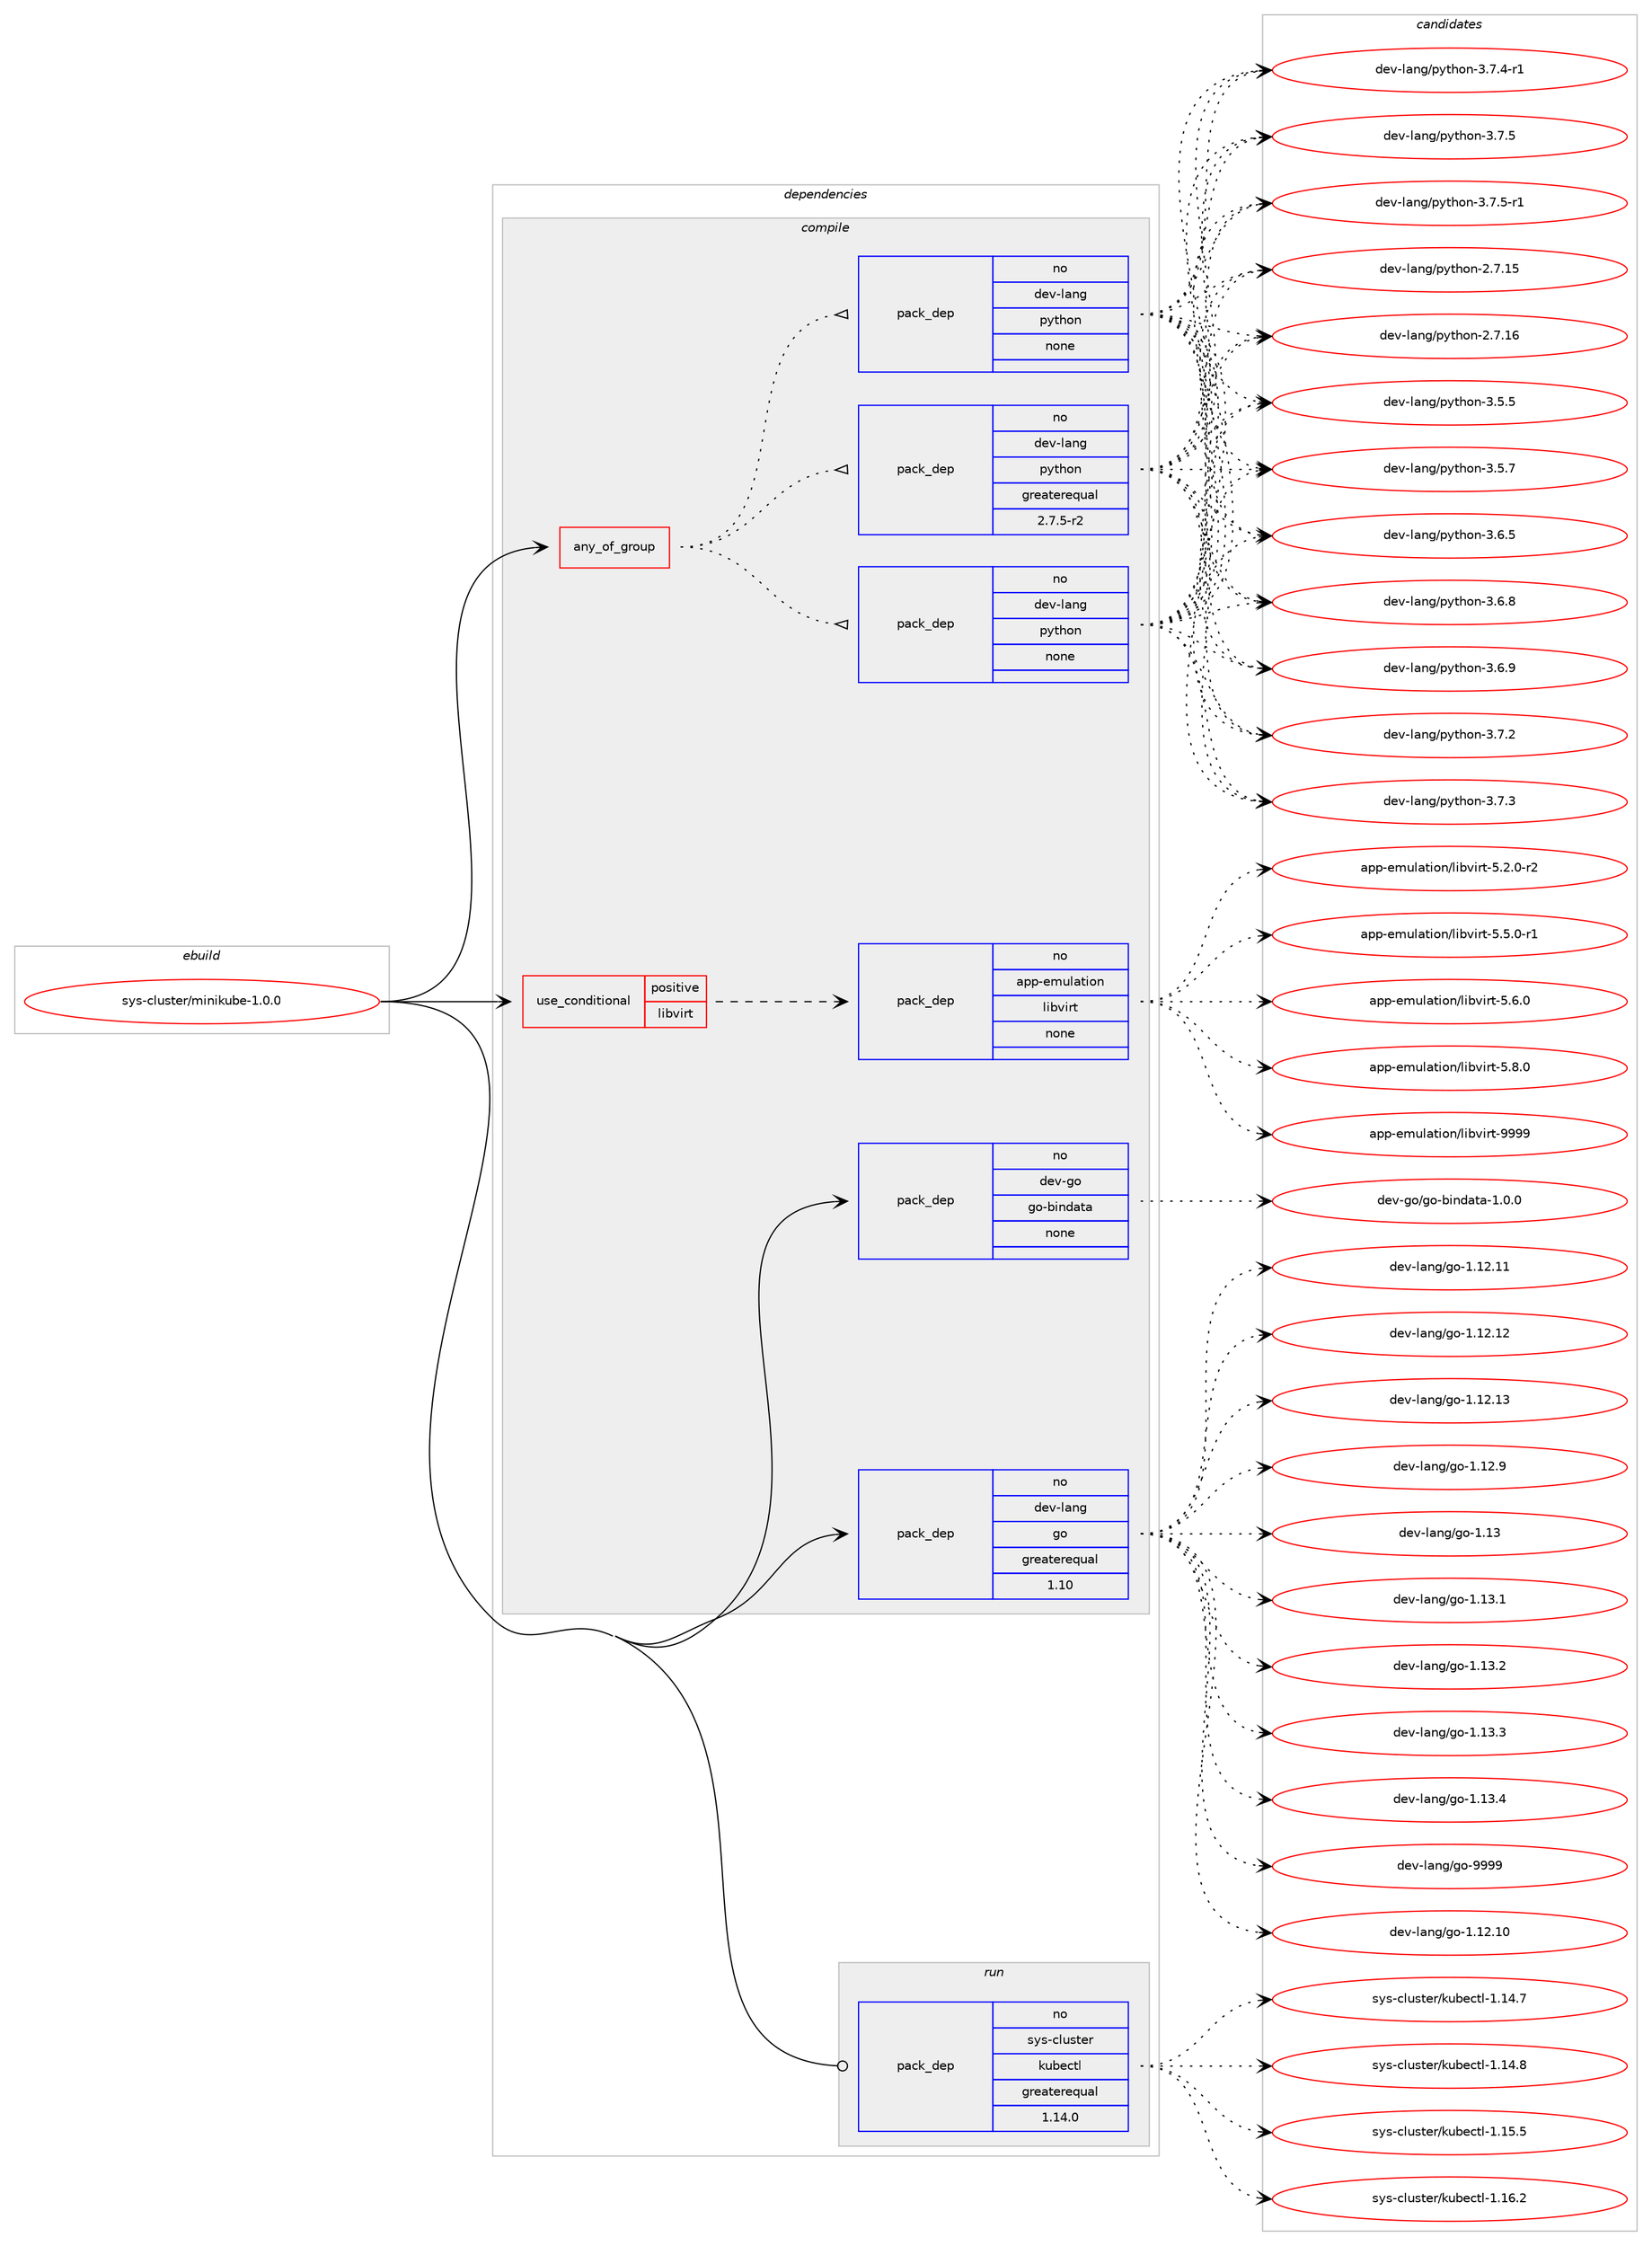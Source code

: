 digraph prolog {

# *************
# Graph options
# *************

newrank=true;
concentrate=true;
compound=true;
graph [rankdir=LR,fontname=Helvetica,fontsize=10,ranksep=1.5];#, ranksep=2.5, nodesep=0.2];
edge  [arrowhead=vee];
node  [fontname=Helvetica,fontsize=10];

# **********
# The ebuild
# **********

subgraph cluster_leftcol {
color=gray;
rank=same;
label=<<i>ebuild</i>>;
id [label="sys-cluster/minikube-1.0.0", color=red, width=4, href="../sys-cluster/minikube-1.0.0.svg"];
}

# ****************
# The dependencies
# ****************

subgraph cluster_midcol {
color=gray;
label=<<i>dependencies</i>>;
subgraph cluster_compile {
fillcolor="#eeeeee";
style=filled;
label=<<i>compile</i>>;
subgraph any14991 {
dependency885210 [label=<<TABLE BORDER="0" CELLBORDER="1" CELLSPACING="0" CELLPADDING="4"><TR><TD CELLPADDING="10">any_of_group</TD></TR></TABLE>>, shape=none, color=red];subgraph pack656694 {
dependency885211 [label=<<TABLE BORDER="0" CELLBORDER="1" CELLSPACING="0" CELLPADDING="4" WIDTH="220"><TR><TD ROWSPAN="6" CELLPADDING="30">pack_dep</TD></TR><TR><TD WIDTH="110">no</TD></TR><TR><TD>dev-lang</TD></TR><TR><TD>python</TD></TR><TR><TD>none</TD></TR><TR><TD></TD></TR></TABLE>>, shape=none, color=blue];
}
dependency885210:e -> dependency885211:w [weight=20,style="dotted",arrowhead="oinv"];
subgraph pack656695 {
dependency885212 [label=<<TABLE BORDER="0" CELLBORDER="1" CELLSPACING="0" CELLPADDING="4" WIDTH="220"><TR><TD ROWSPAN="6" CELLPADDING="30">pack_dep</TD></TR><TR><TD WIDTH="110">no</TD></TR><TR><TD>dev-lang</TD></TR><TR><TD>python</TD></TR><TR><TD>none</TD></TR><TR><TD></TD></TR></TABLE>>, shape=none, color=blue];
}
dependency885210:e -> dependency885212:w [weight=20,style="dotted",arrowhead="oinv"];
subgraph pack656696 {
dependency885213 [label=<<TABLE BORDER="0" CELLBORDER="1" CELLSPACING="0" CELLPADDING="4" WIDTH="220"><TR><TD ROWSPAN="6" CELLPADDING="30">pack_dep</TD></TR><TR><TD WIDTH="110">no</TD></TR><TR><TD>dev-lang</TD></TR><TR><TD>python</TD></TR><TR><TD>greaterequal</TD></TR><TR><TD>2.7.5-r2</TD></TR></TABLE>>, shape=none, color=blue];
}
dependency885210:e -> dependency885213:w [weight=20,style="dotted",arrowhead="oinv"];
}
id:e -> dependency885210:w [weight=20,style="solid",arrowhead="vee"];
subgraph cond212996 {
dependency885214 [label=<<TABLE BORDER="0" CELLBORDER="1" CELLSPACING="0" CELLPADDING="4"><TR><TD ROWSPAN="3" CELLPADDING="10">use_conditional</TD></TR><TR><TD>positive</TD></TR><TR><TD>libvirt</TD></TR></TABLE>>, shape=none, color=red];
subgraph pack656697 {
dependency885215 [label=<<TABLE BORDER="0" CELLBORDER="1" CELLSPACING="0" CELLPADDING="4" WIDTH="220"><TR><TD ROWSPAN="6" CELLPADDING="30">pack_dep</TD></TR><TR><TD WIDTH="110">no</TD></TR><TR><TD>app-emulation</TD></TR><TR><TD>libvirt</TD></TR><TR><TD>none</TD></TR><TR><TD></TD></TR></TABLE>>, shape=none, color=blue];
}
dependency885214:e -> dependency885215:w [weight=20,style="dashed",arrowhead="vee"];
}
id:e -> dependency885214:w [weight=20,style="solid",arrowhead="vee"];
subgraph pack656698 {
dependency885216 [label=<<TABLE BORDER="0" CELLBORDER="1" CELLSPACING="0" CELLPADDING="4" WIDTH="220"><TR><TD ROWSPAN="6" CELLPADDING="30">pack_dep</TD></TR><TR><TD WIDTH="110">no</TD></TR><TR><TD>dev-go</TD></TR><TR><TD>go-bindata</TD></TR><TR><TD>none</TD></TR><TR><TD></TD></TR></TABLE>>, shape=none, color=blue];
}
id:e -> dependency885216:w [weight=20,style="solid",arrowhead="vee"];
subgraph pack656699 {
dependency885217 [label=<<TABLE BORDER="0" CELLBORDER="1" CELLSPACING="0" CELLPADDING="4" WIDTH="220"><TR><TD ROWSPAN="6" CELLPADDING="30">pack_dep</TD></TR><TR><TD WIDTH="110">no</TD></TR><TR><TD>dev-lang</TD></TR><TR><TD>go</TD></TR><TR><TD>greaterequal</TD></TR><TR><TD>1.10</TD></TR></TABLE>>, shape=none, color=blue];
}
id:e -> dependency885217:w [weight=20,style="solid",arrowhead="vee"];
}
subgraph cluster_compileandrun {
fillcolor="#eeeeee";
style=filled;
label=<<i>compile and run</i>>;
}
subgraph cluster_run {
fillcolor="#eeeeee";
style=filled;
label=<<i>run</i>>;
subgraph pack656700 {
dependency885218 [label=<<TABLE BORDER="0" CELLBORDER="1" CELLSPACING="0" CELLPADDING="4" WIDTH="220"><TR><TD ROWSPAN="6" CELLPADDING="30">pack_dep</TD></TR><TR><TD WIDTH="110">no</TD></TR><TR><TD>sys-cluster</TD></TR><TR><TD>kubectl</TD></TR><TR><TD>greaterequal</TD></TR><TR><TD>1.14.0</TD></TR></TABLE>>, shape=none, color=blue];
}
id:e -> dependency885218:w [weight=20,style="solid",arrowhead="odot"];
}
}

# **************
# The candidates
# **************

subgraph cluster_choices {
rank=same;
color=gray;
label=<<i>candidates</i>>;

subgraph choice656694 {
color=black;
nodesep=1;
choice10010111845108971101034711212111610411111045504655464953 [label="dev-lang/python-2.7.15", color=red, width=4,href="../dev-lang/python-2.7.15.svg"];
choice10010111845108971101034711212111610411111045504655464954 [label="dev-lang/python-2.7.16", color=red, width=4,href="../dev-lang/python-2.7.16.svg"];
choice100101118451089711010347112121116104111110455146534653 [label="dev-lang/python-3.5.5", color=red, width=4,href="../dev-lang/python-3.5.5.svg"];
choice100101118451089711010347112121116104111110455146534655 [label="dev-lang/python-3.5.7", color=red, width=4,href="../dev-lang/python-3.5.7.svg"];
choice100101118451089711010347112121116104111110455146544653 [label="dev-lang/python-3.6.5", color=red, width=4,href="../dev-lang/python-3.6.5.svg"];
choice100101118451089711010347112121116104111110455146544656 [label="dev-lang/python-3.6.8", color=red, width=4,href="../dev-lang/python-3.6.8.svg"];
choice100101118451089711010347112121116104111110455146544657 [label="dev-lang/python-3.6.9", color=red, width=4,href="../dev-lang/python-3.6.9.svg"];
choice100101118451089711010347112121116104111110455146554650 [label="dev-lang/python-3.7.2", color=red, width=4,href="../dev-lang/python-3.7.2.svg"];
choice100101118451089711010347112121116104111110455146554651 [label="dev-lang/python-3.7.3", color=red, width=4,href="../dev-lang/python-3.7.3.svg"];
choice1001011184510897110103471121211161041111104551465546524511449 [label="dev-lang/python-3.7.4-r1", color=red, width=4,href="../dev-lang/python-3.7.4-r1.svg"];
choice100101118451089711010347112121116104111110455146554653 [label="dev-lang/python-3.7.5", color=red, width=4,href="../dev-lang/python-3.7.5.svg"];
choice1001011184510897110103471121211161041111104551465546534511449 [label="dev-lang/python-3.7.5-r1", color=red, width=4,href="../dev-lang/python-3.7.5-r1.svg"];
dependency885211:e -> choice10010111845108971101034711212111610411111045504655464953:w [style=dotted,weight="100"];
dependency885211:e -> choice10010111845108971101034711212111610411111045504655464954:w [style=dotted,weight="100"];
dependency885211:e -> choice100101118451089711010347112121116104111110455146534653:w [style=dotted,weight="100"];
dependency885211:e -> choice100101118451089711010347112121116104111110455146534655:w [style=dotted,weight="100"];
dependency885211:e -> choice100101118451089711010347112121116104111110455146544653:w [style=dotted,weight="100"];
dependency885211:e -> choice100101118451089711010347112121116104111110455146544656:w [style=dotted,weight="100"];
dependency885211:e -> choice100101118451089711010347112121116104111110455146544657:w [style=dotted,weight="100"];
dependency885211:e -> choice100101118451089711010347112121116104111110455146554650:w [style=dotted,weight="100"];
dependency885211:e -> choice100101118451089711010347112121116104111110455146554651:w [style=dotted,weight="100"];
dependency885211:e -> choice1001011184510897110103471121211161041111104551465546524511449:w [style=dotted,weight="100"];
dependency885211:e -> choice100101118451089711010347112121116104111110455146554653:w [style=dotted,weight="100"];
dependency885211:e -> choice1001011184510897110103471121211161041111104551465546534511449:w [style=dotted,weight="100"];
}
subgraph choice656695 {
color=black;
nodesep=1;
choice10010111845108971101034711212111610411111045504655464953 [label="dev-lang/python-2.7.15", color=red, width=4,href="../dev-lang/python-2.7.15.svg"];
choice10010111845108971101034711212111610411111045504655464954 [label="dev-lang/python-2.7.16", color=red, width=4,href="../dev-lang/python-2.7.16.svg"];
choice100101118451089711010347112121116104111110455146534653 [label="dev-lang/python-3.5.5", color=red, width=4,href="../dev-lang/python-3.5.5.svg"];
choice100101118451089711010347112121116104111110455146534655 [label="dev-lang/python-3.5.7", color=red, width=4,href="../dev-lang/python-3.5.7.svg"];
choice100101118451089711010347112121116104111110455146544653 [label="dev-lang/python-3.6.5", color=red, width=4,href="../dev-lang/python-3.6.5.svg"];
choice100101118451089711010347112121116104111110455146544656 [label="dev-lang/python-3.6.8", color=red, width=4,href="../dev-lang/python-3.6.8.svg"];
choice100101118451089711010347112121116104111110455146544657 [label="dev-lang/python-3.6.9", color=red, width=4,href="../dev-lang/python-3.6.9.svg"];
choice100101118451089711010347112121116104111110455146554650 [label="dev-lang/python-3.7.2", color=red, width=4,href="../dev-lang/python-3.7.2.svg"];
choice100101118451089711010347112121116104111110455146554651 [label="dev-lang/python-3.7.3", color=red, width=4,href="../dev-lang/python-3.7.3.svg"];
choice1001011184510897110103471121211161041111104551465546524511449 [label="dev-lang/python-3.7.4-r1", color=red, width=4,href="../dev-lang/python-3.7.4-r1.svg"];
choice100101118451089711010347112121116104111110455146554653 [label="dev-lang/python-3.7.5", color=red, width=4,href="../dev-lang/python-3.7.5.svg"];
choice1001011184510897110103471121211161041111104551465546534511449 [label="dev-lang/python-3.7.5-r1", color=red, width=4,href="../dev-lang/python-3.7.5-r1.svg"];
dependency885212:e -> choice10010111845108971101034711212111610411111045504655464953:w [style=dotted,weight="100"];
dependency885212:e -> choice10010111845108971101034711212111610411111045504655464954:w [style=dotted,weight="100"];
dependency885212:e -> choice100101118451089711010347112121116104111110455146534653:w [style=dotted,weight="100"];
dependency885212:e -> choice100101118451089711010347112121116104111110455146534655:w [style=dotted,weight="100"];
dependency885212:e -> choice100101118451089711010347112121116104111110455146544653:w [style=dotted,weight="100"];
dependency885212:e -> choice100101118451089711010347112121116104111110455146544656:w [style=dotted,weight="100"];
dependency885212:e -> choice100101118451089711010347112121116104111110455146544657:w [style=dotted,weight="100"];
dependency885212:e -> choice100101118451089711010347112121116104111110455146554650:w [style=dotted,weight="100"];
dependency885212:e -> choice100101118451089711010347112121116104111110455146554651:w [style=dotted,weight="100"];
dependency885212:e -> choice1001011184510897110103471121211161041111104551465546524511449:w [style=dotted,weight="100"];
dependency885212:e -> choice100101118451089711010347112121116104111110455146554653:w [style=dotted,weight="100"];
dependency885212:e -> choice1001011184510897110103471121211161041111104551465546534511449:w [style=dotted,weight="100"];
}
subgraph choice656696 {
color=black;
nodesep=1;
choice10010111845108971101034711212111610411111045504655464953 [label="dev-lang/python-2.7.15", color=red, width=4,href="../dev-lang/python-2.7.15.svg"];
choice10010111845108971101034711212111610411111045504655464954 [label="dev-lang/python-2.7.16", color=red, width=4,href="../dev-lang/python-2.7.16.svg"];
choice100101118451089711010347112121116104111110455146534653 [label="dev-lang/python-3.5.5", color=red, width=4,href="../dev-lang/python-3.5.5.svg"];
choice100101118451089711010347112121116104111110455146534655 [label="dev-lang/python-3.5.7", color=red, width=4,href="../dev-lang/python-3.5.7.svg"];
choice100101118451089711010347112121116104111110455146544653 [label="dev-lang/python-3.6.5", color=red, width=4,href="../dev-lang/python-3.6.5.svg"];
choice100101118451089711010347112121116104111110455146544656 [label="dev-lang/python-3.6.8", color=red, width=4,href="../dev-lang/python-3.6.8.svg"];
choice100101118451089711010347112121116104111110455146544657 [label="dev-lang/python-3.6.9", color=red, width=4,href="../dev-lang/python-3.6.9.svg"];
choice100101118451089711010347112121116104111110455146554650 [label="dev-lang/python-3.7.2", color=red, width=4,href="../dev-lang/python-3.7.2.svg"];
choice100101118451089711010347112121116104111110455146554651 [label="dev-lang/python-3.7.3", color=red, width=4,href="../dev-lang/python-3.7.3.svg"];
choice1001011184510897110103471121211161041111104551465546524511449 [label="dev-lang/python-3.7.4-r1", color=red, width=4,href="../dev-lang/python-3.7.4-r1.svg"];
choice100101118451089711010347112121116104111110455146554653 [label="dev-lang/python-3.7.5", color=red, width=4,href="../dev-lang/python-3.7.5.svg"];
choice1001011184510897110103471121211161041111104551465546534511449 [label="dev-lang/python-3.7.5-r1", color=red, width=4,href="../dev-lang/python-3.7.5-r1.svg"];
dependency885213:e -> choice10010111845108971101034711212111610411111045504655464953:w [style=dotted,weight="100"];
dependency885213:e -> choice10010111845108971101034711212111610411111045504655464954:w [style=dotted,weight="100"];
dependency885213:e -> choice100101118451089711010347112121116104111110455146534653:w [style=dotted,weight="100"];
dependency885213:e -> choice100101118451089711010347112121116104111110455146534655:w [style=dotted,weight="100"];
dependency885213:e -> choice100101118451089711010347112121116104111110455146544653:w [style=dotted,weight="100"];
dependency885213:e -> choice100101118451089711010347112121116104111110455146544656:w [style=dotted,weight="100"];
dependency885213:e -> choice100101118451089711010347112121116104111110455146544657:w [style=dotted,weight="100"];
dependency885213:e -> choice100101118451089711010347112121116104111110455146554650:w [style=dotted,weight="100"];
dependency885213:e -> choice100101118451089711010347112121116104111110455146554651:w [style=dotted,weight="100"];
dependency885213:e -> choice1001011184510897110103471121211161041111104551465546524511449:w [style=dotted,weight="100"];
dependency885213:e -> choice100101118451089711010347112121116104111110455146554653:w [style=dotted,weight="100"];
dependency885213:e -> choice1001011184510897110103471121211161041111104551465546534511449:w [style=dotted,weight="100"];
}
subgraph choice656697 {
color=black;
nodesep=1;
choice97112112451011091171089711610511111047108105981181051141164553465046484511450 [label="app-emulation/libvirt-5.2.0-r2", color=red, width=4,href="../app-emulation/libvirt-5.2.0-r2.svg"];
choice97112112451011091171089711610511111047108105981181051141164553465346484511449 [label="app-emulation/libvirt-5.5.0-r1", color=red, width=4,href="../app-emulation/libvirt-5.5.0-r1.svg"];
choice9711211245101109117108971161051111104710810598118105114116455346544648 [label="app-emulation/libvirt-5.6.0", color=red, width=4,href="../app-emulation/libvirt-5.6.0.svg"];
choice9711211245101109117108971161051111104710810598118105114116455346564648 [label="app-emulation/libvirt-5.8.0", color=red, width=4,href="../app-emulation/libvirt-5.8.0.svg"];
choice97112112451011091171089711610511111047108105981181051141164557575757 [label="app-emulation/libvirt-9999", color=red, width=4,href="../app-emulation/libvirt-9999.svg"];
dependency885215:e -> choice97112112451011091171089711610511111047108105981181051141164553465046484511450:w [style=dotted,weight="100"];
dependency885215:e -> choice97112112451011091171089711610511111047108105981181051141164553465346484511449:w [style=dotted,weight="100"];
dependency885215:e -> choice9711211245101109117108971161051111104710810598118105114116455346544648:w [style=dotted,weight="100"];
dependency885215:e -> choice9711211245101109117108971161051111104710810598118105114116455346564648:w [style=dotted,weight="100"];
dependency885215:e -> choice97112112451011091171089711610511111047108105981181051141164557575757:w [style=dotted,weight="100"];
}
subgraph choice656698 {
color=black;
nodesep=1;
choice100101118451031114710311145981051101009711697454946484648 [label="dev-go/go-bindata-1.0.0", color=red, width=4,href="../dev-go/go-bindata-1.0.0.svg"];
dependency885216:e -> choice100101118451031114710311145981051101009711697454946484648:w [style=dotted,weight="100"];
}
subgraph choice656699 {
color=black;
nodesep=1;
choice1001011184510897110103471031114549464950464948 [label="dev-lang/go-1.12.10", color=red, width=4,href="../dev-lang/go-1.12.10.svg"];
choice1001011184510897110103471031114549464950464949 [label="dev-lang/go-1.12.11", color=red, width=4,href="../dev-lang/go-1.12.11.svg"];
choice1001011184510897110103471031114549464950464950 [label="dev-lang/go-1.12.12", color=red, width=4,href="../dev-lang/go-1.12.12.svg"];
choice1001011184510897110103471031114549464950464951 [label="dev-lang/go-1.12.13", color=red, width=4,href="../dev-lang/go-1.12.13.svg"];
choice10010111845108971101034710311145494649504657 [label="dev-lang/go-1.12.9", color=red, width=4,href="../dev-lang/go-1.12.9.svg"];
choice1001011184510897110103471031114549464951 [label="dev-lang/go-1.13", color=red, width=4,href="../dev-lang/go-1.13.svg"];
choice10010111845108971101034710311145494649514649 [label="dev-lang/go-1.13.1", color=red, width=4,href="../dev-lang/go-1.13.1.svg"];
choice10010111845108971101034710311145494649514650 [label="dev-lang/go-1.13.2", color=red, width=4,href="../dev-lang/go-1.13.2.svg"];
choice10010111845108971101034710311145494649514651 [label="dev-lang/go-1.13.3", color=red, width=4,href="../dev-lang/go-1.13.3.svg"];
choice10010111845108971101034710311145494649514652 [label="dev-lang/go-1.13.4", color=red, width=4,href="../dev-lang/go-1.13.4.svg"];
choice1001011184510897110103471031114557575757 [label="dev-lang/go-9999", color=red, width=4,href="../dev-lang/go-9999.svg"];
dependency885217:e -> choice1001011184510897110103471031114549464950464948:w [style=dotted,weight="100"];
dependency885217:e -> choice1001011184510897110103471031114549464950464949:w [style=dotted,weight="100"];
dependency885217:e -> choice1001011184510897110103471031114549464950464950:w [style=dotted,weight="100"];
dependency885217:e -> choice1001011184510897110103471031114549464950464951:w [style=dotted,weight="100"];
dependency885217:e -> choice10010111845108971101034710311145494649504657:w [style=dotted,weight="100"];
dependency885217:e -> choice1001011184510897110103471031114549464951:w [style=dotted,weight="100"];
dependency885217:e -> choice10010111845108971101034710311145494649514649:w [style=dotted,weight="100"];
dependency885217:e -> choice10010111845108971101034710311145494649514650:w [style=dotted,weight="100"];
dependency885217:e -> choice10010111845108971101034710311145494649514651:w [style=dotted,weight="100"];
dependency885217:e -> choice10010111845108971101034710311145494649514652:w [style=dotted,weight="100"];
dependency885217:e -> choice1001011184510897110103471031114557575757:w [style=dotted,weight="100"];
}
subgraph choice656700 {
color=black;
nodesep=1;
choice115121115459910811711511610111447107117981019911610845494649524655 [label="sys-cluster/kubectl-1.14.7", color=red, width=4,href="../sys-cluster/kubectl-1.14.7.svg"];
choice115121115459910811711511610111447107117981019911610845494649524656 [label="sys-cluster/kubectl-1.14.8", color=red, width=4,href="../sys-cluster/kubectl-1.14.8.svg"];
choice115121115459910811711511610111447107117981019911610845494649534653 [label="sys-cluster/kubectl-1.15.5", color=red, width=4,href="../sys-cluster/kubectl-1.15.5.svg"];
choice115121115459910811711511610111447107117981019911610845494649544650 [label="sys-cluster/kubectl-1.16.2", color=red, width=4,href="../sys-cluster/kubectl-1.16.2.svg"];
dependency885218:e -> choice115121115459910811711511610111447107117981019911610845494649524655:w [style=dotted,weight="100"];
dependency885218:e -> choice115121115459910811711511610111447107117981019911610845494649524656:w [style=dotted,weight="100"];
dependency885218:e -> choice115121115459910811711511610111447107117981019911610845494649534653:w [style=dotted,weight="100"];
dependency885218:e -> choice115121115459910811711511610111447107117981019911610845494649544650:w [style=dotted,weight="100"];
}
}

}
